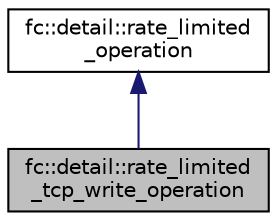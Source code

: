 digraph "fc::detail::rate_limited_tcp_write_operation"
{
  edge [fontname="Helvetica",fontsize="10",labelfontname="Helvetica",labelfontsize="10"];
  node [fontname="Helvetica",fontsize="10",shape=record];
  Node2 [label="fc::detail::rate_limited\l_tcp_write_operation",height=0.2,width=0.4,color="black", fillcolor="grey75", style="filled", fontcolor="black"];
  Node3 -> Node2 [dir="back",color="midnightblue",fontsize="10",style="solid"];
  Node3 [label="fc::detail::rate_limited\l_operation",height=0.2,width=0.4,color="black", fillcolor="white", style="filled",URL="$classfc_1_1detail_1_1rate__limited__operation.html"];
}
